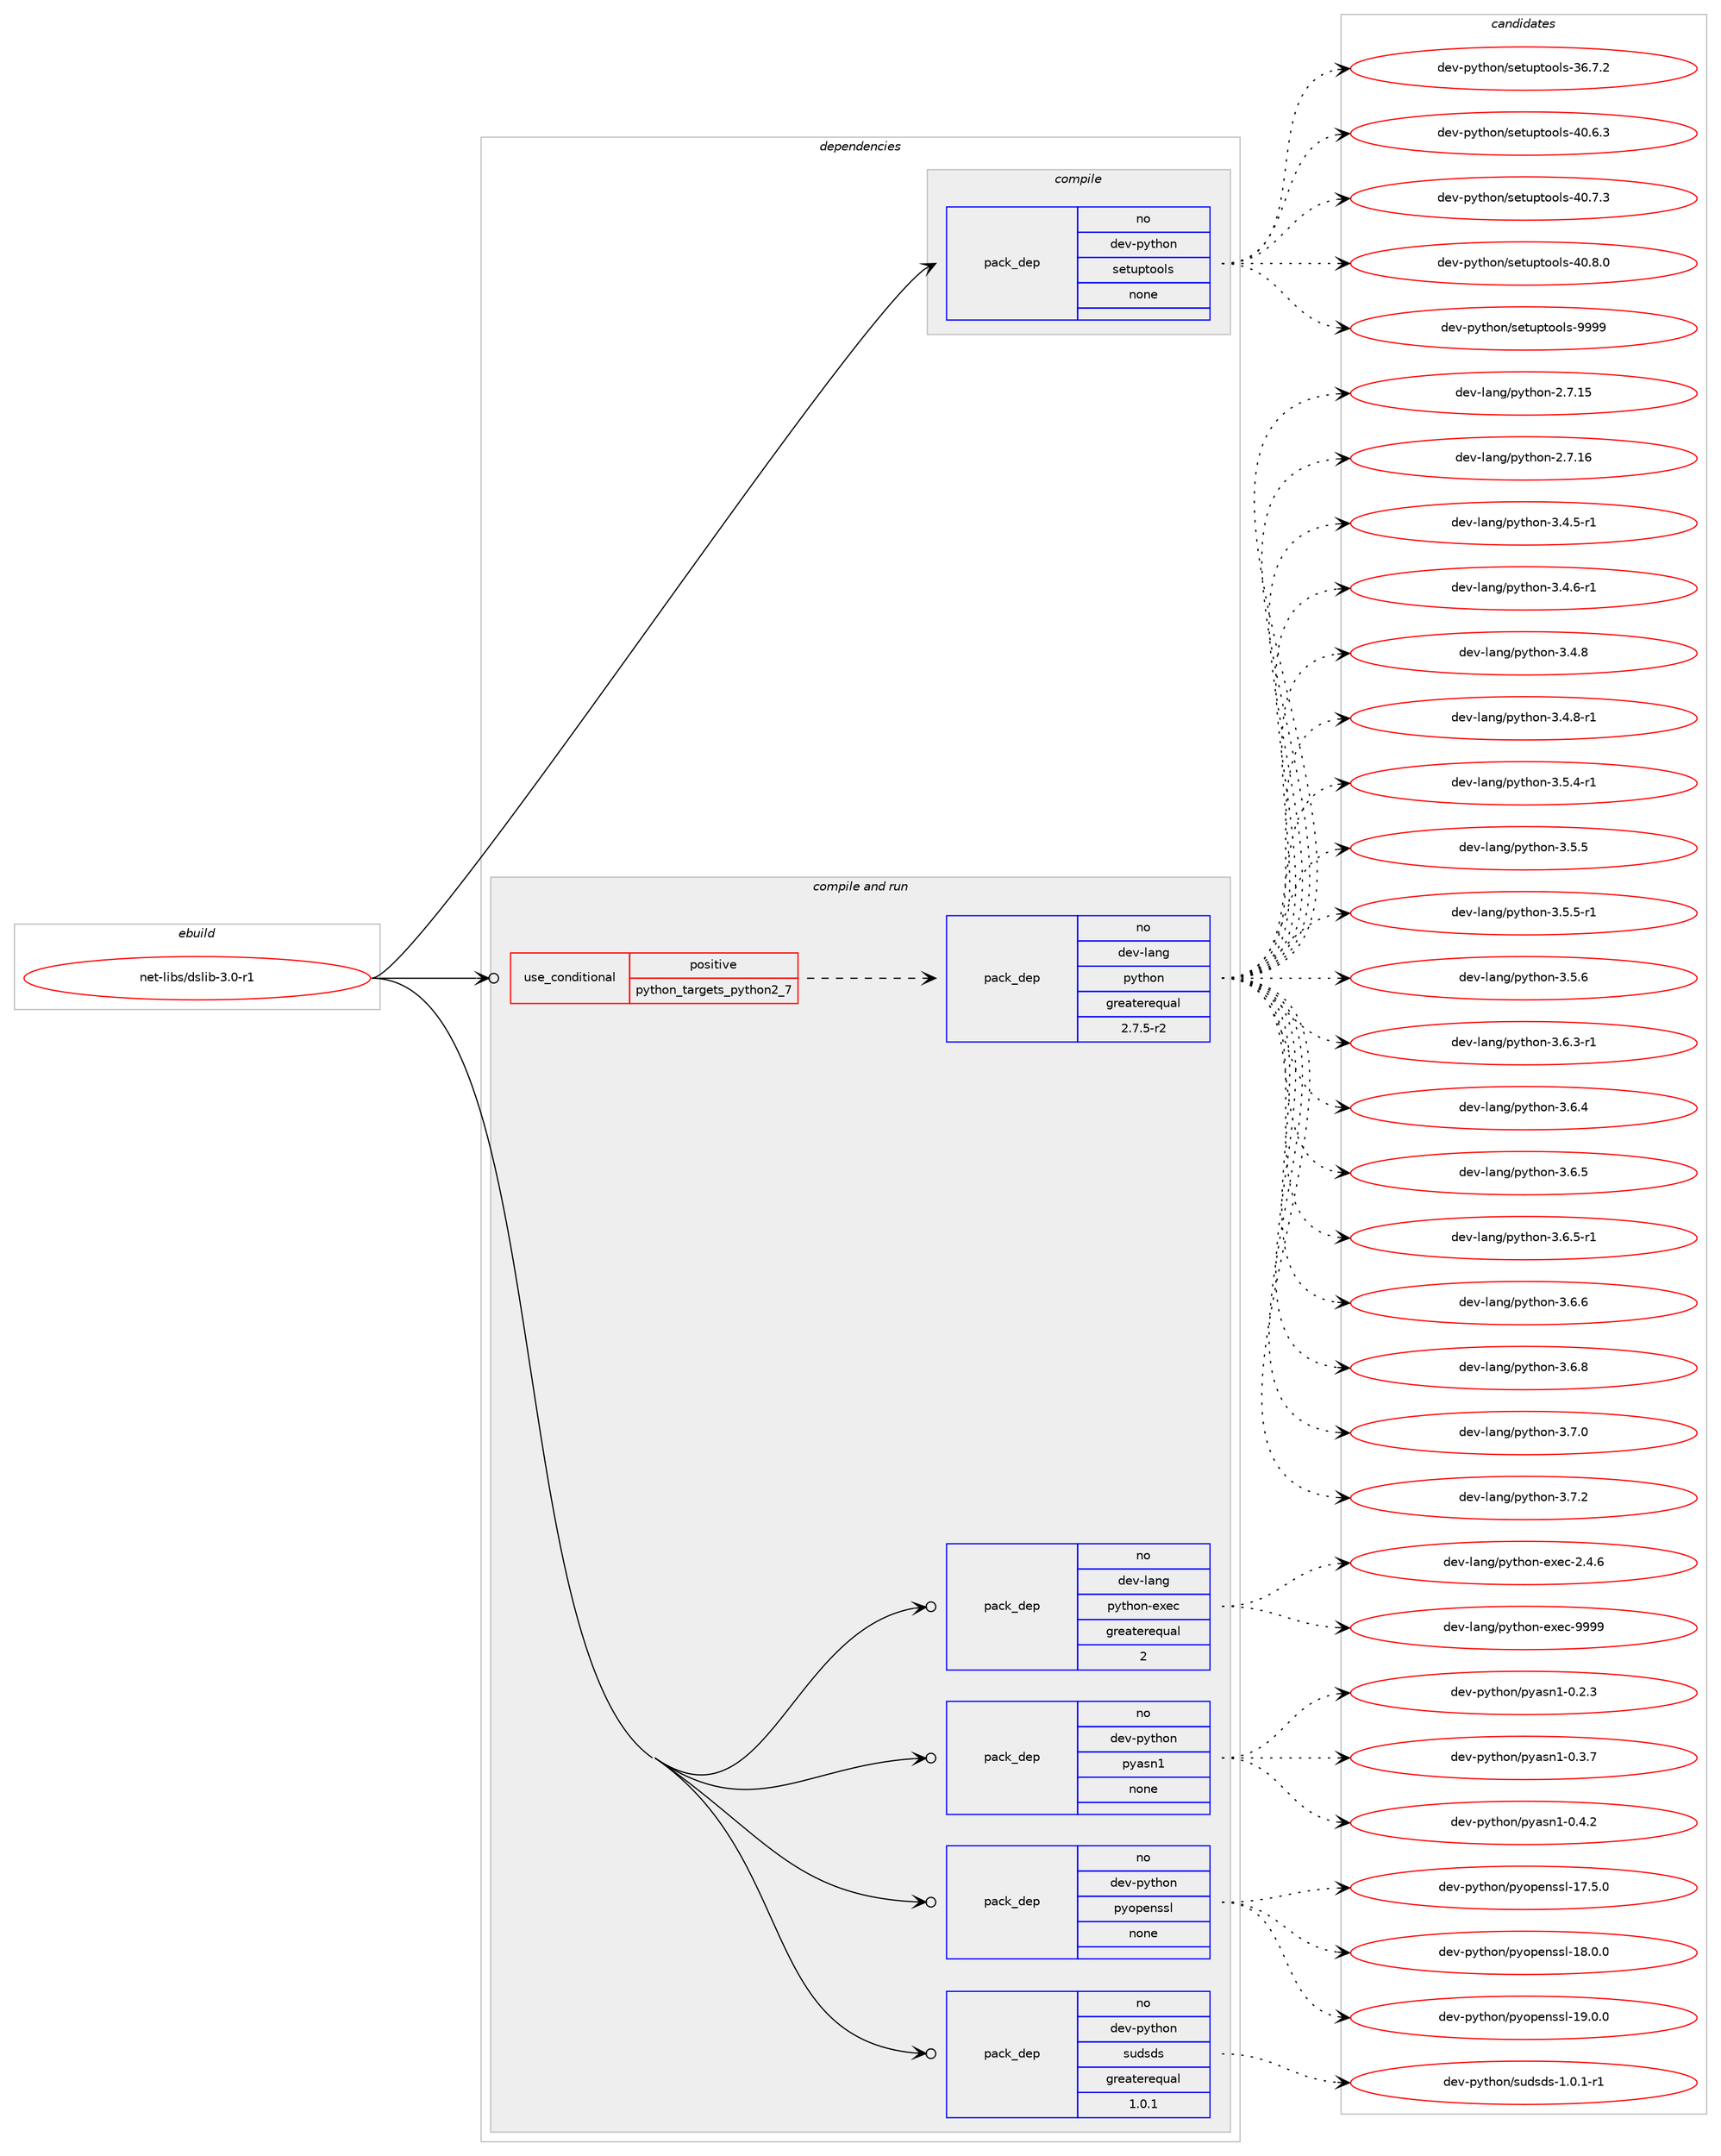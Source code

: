 digraph prolog {

# *************
# Graph options
# *************

newrank=true;
concentrate=true;
compound=true;
graph [rankdir=LR,fontname=Helvetica,fontsize=10,ranksep=1.5];#, ranksep=2.5, nodesep=0.2];
edge  [arrowhead=vee];
node  [fontname=Helvetica,fontsize=10];

# **********
# The ebuild
# **********

subgraph cluster_leftcol {
color=gray;
rank=same;
label=<<i>ebuild</i>>;
id [label="net-libs/dslib-3.0-r1", color=red, width=4, href="../net-libs/dslib-3.0-r1.svg"];
}

# ****************
# The dependencies
# ****************

subgraph cluster_midcol {
color=gray;
label=<<i>dependencies</i>>;
subgraph cluster_compile {
fillcolor="#eeeeee";
style=filled;
label=<<i>compile</i>>;
subgraph pack1185495 {
dependency1658285 [label=<<TABLE BORDER="0" CELLBORDER="1" CELLSPACING="0" CELLPADDING="4" WIDTH="220"><TR><TD ROWSPAN="6" CELLPADDING="30">pack_dep</TD></TR><TR><TD WIDTH="110">no</TD></TR><TR><TD>dev-python</TD></TR><TR><TD>setuptools</TD></TR><TR><TD>none</TD></TR><TR><TD></TD></TR></TABLE>>, shape=none, color=blue];
}
id:e -> dependency1658285:w [weight=20,style="solid",arrowhead="vee"];
}
subgraph cluster_compileandrun {
fillcolor="#eeeeee";
style=filled;
label=<<i>compile and run</i>>;
subgraph cond445916 {
dependency1658286 [label=<<TABLE BORDER="0" CELLBORDER="1" CELLSPACING="0" CELLPADDING="4"><TR><TD ROWSPAN="3" CELLPADDING="10">use_conditional</TD></TR><TR><TD>positive</TD></TR><TR><TD>python_targets_python2_7</TD></TR></TABLE>>, shape=none, color=red];
subgraph pack1185496 {
dependency1658287 [label=<<TABLE BORDER="0" CELLBORDER="1" CELLSPACING="0" CELLPADDING="4" WIDTH="220"><TR><TD ROWSPAN="6" CELLPADDING="30">pack_dep</TD></TR><TR><TD WIDTH="110">no</TD></TR><TR><TD>dev-lang</TD></TR><TR><TD>python</TD></TR><TR><TD>greaterequal</TD></TR><TR><TD>2.7.5-r2</TD></TR></TABLE>>, shape=none, color=blue];
}
dependency1658286:e -> dependency1658287:w [weight=20,style="dashed",arrowhead="vee"];
}
id:e -> dependency1658286:w [weight=20,style="solid",arrowhead="odotvee"];
subgraph pack1185497 {
dependency1658288 [label=<<TABLE BORDER="0" CELLBORDER="1" CELLSPACING="0" CELLPADDING="4" WIDTH="220"><TR><TD ROWSPAN="6" CELLPADDING="30">pack_dep</TD></TR><TR><TD WIDTH="110">no</TD></TR><TR><TD>dev-lang</TD></TR><TR><TD>python-exec</TD></TR><TR><TD>greaterequal</TD></TR><TR><TD>2</TD></TR></TABLE>>, shape=none, color=blue];
}
id:e -> dependency1658288:w [weight=20,style="solid",arrowhead="odotvee"];
subgraph pack1185498 {
dependency1658289 [label=<<TABLE BORDER="0" CELLBORDER="1" CELLSPACING="0" CELLPADDING="4" WIDTH="220"><TR><TD ROWSPAN="6" CELLPADDING="30">pack_dep</TD></TR><TR><TD WIDTH="110">no</TD></TR><TR><TD>dev-python</TD></TR><TR><TD>pyasn1</TD></TR><TR><TD>none</TD></TR><TR><TD></TD></TR></TABLE>>, shape=none, color=blue];
}
id:e -> dependency1658289:w [weight=20,style="solid",arrowhead="odotvee"];
subgraph pack1185499 {
dependency1658290 [label=<<TABLE BORDER="0" CELLBORDER="1" CELLSPACING="0" CELLPADDING="4" WIDTH="220"><TR><TD ROWSPAN="6" CELLPADDING="30">pack_dep</TD></TR><TR><TD WIDTH="110">no</TD></TR><TR><TD>dev-python</TD></TR><TR><TD>pyopenssl</TD></TR><TR><TD>none</TD></TR><TR><TD></TD></TR></TABLE>>, shape=none, color=blue];
}
id:e -> dependency1658290:w [weight=20,style="solid",arrowhead="odotvee"];
subgraph pack1185500 {
dependency1658291 [label=<<TABLE BORDER="0" CELLBORDER="1" CELLSPACING="0" CELLPADDING="4" WIDTH="220"><TR><TD ROWSPAN="6" CELLPADDING="30">pack_dep</TD></TR><TR><TD WIDTH="110">no</TD></TR><TR><TD>dev-python</TD></TR><TR><TD>sudsds</TD></TR><TR><TD>greaterequal</TD></TR><TR><TD>1.0.1</TD></TR></TABLE>>, shape=none, color=blue];
}
id:e -> dependency1658291:w [weight=20,style="solid",arrowhead="odotvee"];
}
subgraph cluster_run {
fillcolor="#eeeeee";
style=filled;
label=<<i>run</i>>;
}
}

# **************
# The candidates
# **************

subgraph cluster_choices {
rank=same;
color=gray;
label=<<i>candidates</i>>;

subgraph choice1185495 {
color=black;
nodesep=1;
choice100101118451121211161041111104711510111611711211611111110811545515446554650 [label="dev-python/setuptools-36.7.2", color=red, width=4,href="../dev-python/setuptools-36.7.2.svg"];
choice100101118451121211161041111104711510111611711211611111110811545524846544651 [label="dev-python/setuptools-40.6.3", color=red, width=4,href="../dev-python/setuptools-40.6.3.svg"];
choice100101118451121211161041111104711510111611711211611111110811545524846554651 [label="dev-python/setuptools-40.7.3", color=red, width=4,href="../dev-python/setuptools-40.7.3.svg"];
choice100101118451121211161041111104711510111611711211611111110811545524846564648 [label="dev-python/setuptools-40.8.0", color=red, width=4,href="../dev-python/setuptools-40.8.0.svg"];
choice10010111845112121116104111110471151011161171121161111111081154557575757 [label="dev-python/setuptools-9999", color=red, width=4,href="../dev-python/setuptools-9999.svg"];
dependency1658285:e -> choice100101118451121211161041111104711510111611711211611111110811545515446554650:w [style=dotted,weight="100"];
dependency1658285:e -> choice100101118451121211161041111104711510111611711211611111110811545524846544651:w [style=dotted,weight="100"];
dependency1658285:e -> choice100101118451121211161041111104711510111611711211611111110811545524846554651:w [style=dotted,weight="100"];
dependency1658285:e -> choice100101118451121211161041111104711510111611711211611111110811545524846564648:w [style=dotted,weight="100"];
dependency1658285:e -> choice10010111845112121116104111110471151011161171121161111111081154557575757:w [style=dotted,weight="100"];
}
subgraph choice1185496 {
color=black;
nodesep=1;
choice10010111845108971101034711212111610411111045504655464953 [label="dev-lang/python-2.7.15", color=red, width=4,href="../dev-lang/python-2.7.15.svg"];
choice10010111845108971101034711212111610411111045504655464954 [label="dev-lang/python-2.7.16", color=red, width=4,href="../dev-lang/python-2.7.16.svg"];
choice1001011184510897110103471121211161041111104551465246534511449 [label="dev-lang/python-3.4.5-r1", color=red, width=4,href="../dev-lang/python-3.4.5-r1.svg"];
choice1001011184510897110103471121211161041111104551465246544511449 [label="dev-lang/python-3.4.6-r1", color=red, width=4,href="../dev-lang/python-3.4.6-r1.svg"];
choice100101118451089711010347112121116104111110455146524656 [label="dev-lang/python-3.4.8", color=red, width=4,href="../dev-lang/python-3.4.8.svg"];
choice1001011184510897110103471121211161041111104551465246564511449 [label="dev-lang/python-3.4.8-r1", color=red, width=4,href="../dev-lang/python-3.4.8-r1.svg"];
choice1001011184510897110103471121211161041111104551465346524511449 [label="dev-lang/python-3.5.4-r1", color=red, width=4,href="../dev-lang/python-3.5.4-r1.svg"];
choice100101118451089711010347112121116104111110455146534653 [label="dev-lang/python-3.5.5", color=red, width=4,href="../dev-lang/python-3.5.5.svg"];
choice1001011184510897110103471121211161041111104551465346534511449 [label="dev-lang/python-3.5.5-r1", color=red, width=4,href="../dev-lang/python-3.5.5-r1.svg"];
choice100101118451089711010347112121116104111110455146534654 [label="dev-lang/python-3.5.6", color=red, width=4,href="../dev-lang/python-3.5.6.svg"];
choice1001011184510897110103471121211161041111104551465446514511449 [label="dev-lang/python-3.6.3-r1", color=red, width=4,href="../dev-lang/python-3.6.3-r1.svg"];
choice100101118451089711010347112121116104111110455146544652 [label="dev-lang/python-3.6.4", color=red, width=4,href="../dev-lang/python-3.6.4.svg"];
choice100101118451089711010347112121116104111110455146544653 [label="dev-lang/python-3.6.5", color=red, width=4,href="../dev-lang/python-3.6.5.svg"];
choice1001011184510897110103471121211161041111104551465446534511449 [label="dev-lang/python-3.6.5-r1", color=red, width=4,href="../dev-lang/python-3.6.5-r1.svg"];
choice100101118451089711010347112121116104111110455146544654 [label="dev-lang/python-3.6.6", color=red, width=4,href="../dev-lang/python-3.6.6.svg"];
choice100101118451089711010347112121116104111110455146544656 [label="dev-lang/python-3.6.8", color=red, width=4,href="../dev-lang/python-3.6.8.svg"];
choice100101118451089711010347112121116104111110455146554648 [label="dev-lang/python-3.7.0", color=red, width=4,href="../dev-lang/python-3.7.0.svg"];
choice100101118451089711010347112121116104111110455146554650 [label="dev-lang/python-3.7.2", color=red, width=4,href="../dev-lang/python-3.7.2.svg"];
dependency1658287:e -> choice10010111845108971101034711212111610411111045504655464953:w [style=dotted,weight="100"];
dependency1658287:e -> choice10010111845108971101034711212111610411111045504655464954:w [style=dotted,weight="100"];
dependency1658287:e -> choice1001011184510897110103471121211161041111104551465246534511449:w [style=dotted,weight="100"];
dependency1658287:e -> choice1001011184510897110103471121211161041111104551465246544511449:w [style=dotted,weight="100"];
dependency1658287:e -> choice100101118451089711010347112121116104111110455146524656:w [style=dotted,weight="100"];
dependency1658287:e -> choice1001011184510897110103471121211161041111104551465246564511449:w [style=dotted,weight="100"];
dependency1658287:e -> choice1001011184510897110103471121211161041111104551465346524511449:w [style=dotted,weight="100"];
dependency1658287:e -> choice100101118451089711010347112121116104111110455146534653:w [style=dotted,weight="100"];
dependency1658287:e -> choice1001011184510897110103471121211161041111104551465346534511449:w [style=dotted,weight="100"];
dependency1658287:e -> choice100101118451089711010347112121116104111110455146534654:w [style=dotted,weight="100"];
dependency1658287:e -> choice1001011184510897110103471121211161041111104551465446514511449:w [style=dotted,weight="100"];
dependency1658287:e -> choice100101118451089711010347112121116104111110455146544652:w [style=dotted,weight="100"];
dependency1658287:e -> choice100101118451089711010347112121116104111110455146544653:w [style=dotted,weight="100"];
dependency1658287:e -> choice1001011184510897110103471121211161041111104551465446534511449:w [style=dotted,weight="100"];
dependency1658287:e -> choice100101118451089711010347112121116104111110455146544654:w [style=dotted,weight="100"];
dependency1658287:e -> choice100101118451089711010347112121116104111110455146544656:w [style=dotted,weight="100"];
dependency1658287:e -> choice100101118451089711010347112121116104111110455146554648:w [style=dotted,weight="100"];
dependency1658287:e -> choice100101118451089711010347112121116104111110455146554650:w [style=dotted,weight="100"];
}
subgraph choice1185497 {
color=black;
nodesep=1;
choice1001011184510897110103471121211161041111104510112010199455046524654 [label="dev-lang/python-exec-2.4.6", color=red, width=4,href="../dev-lang/python-exec-2.4.6.svg"];
choice10010111845108971101034711212111610411111045101120101994557575757 [label="dev-lang/python-exec-9999", color=red, width=4,href="../dev-lang/python-exec-9999.svg"];
dependency1658288:e -> choice1001011184510897110103471121211161041111104510112010199455046524654:w [style=dotted,weight="100"];
dependency1658288:e -> choice10010111845108971101034711212111610411111045101120101994557575757:w [style=dotted,weight="100"];
}
subgraph choice1185498 {
color=black;
nodesep=1;
choice10010111845112121116104111110471121219711511049454846504651 [label="dev-python/pyasn1-0.2.3", color=red, width=4,href="../dev-python/pyasn1-0.2.3.svg"];
choice10010111845112121116104111110471121219711511049454846514655 [label="dev-python/pyasn1-0.3.7", color=red, width=4,href="../dev-python/pyasn1-0.3.7.svg"];
choice10010111845112121116104111110471121219711511049454846524650 [label="dev-python/pyasn1-0.4.2", color=red, width=4,href="../dev-python/pyasn1-0.4.2.svg"];
dependency1658289:e -> choice10010111845112121116104111110471121219711511049454846504651:w [style=dotted,weight="100"];
dependency1658289:e -> choice10010111845112121116104111110471121219711511049454846514655:w [style=dotted,weight="100"];
dependency1658289:e -> choice10010111845112121116104111110471121219711511049454846524650:w [style=dotted,weight="100"];
}
subgraph choice1185499 {
color=black;
nodesep=1;
choice100101118451121211161041111104711212111111210111011511510845495546534648 [label="dev-python/pyopenssl-17.5.0", color=red, width=4,href="../dev-python/pyopenssl-17.5.0.svg"];
choice100101118451121211161041111104711212111111210111011511510845495646484648 [label="dev-python/pyopenssl-18.0.0", color=red, width=4,href="../dev-python/pyopenssl-18.0.0.svg"];
choice100101118451121211161041111104711212111111210111011511510845495746484648 [label="dev-python/pyopenssl-19.0.0", color=red, width=4,href="../dev-python/pyopenssl-19.0.0.svg"];
dependency1658290:e -> choice100101118451121211161041111104711212111111210111011511510845495546534648:w [style=dotted,weight="100"];
dependency1658290:e -> choice100101118451121211161041111104711212111111210111011511510845495646484648:w [style=dotted,weight="100"];
dependency1658290:e -> choice100101118451121211161041111104711212111111210111011511510845495746484648:w [style=dotted,weight="100"];
}
subgraph choice1185500 {
color=black;
nodesep=1;
choice10010111845112121116104111110471151171001151001154549464846494511449 [label="dev-python/sudsds-1.0.1-r1", color=red, width=4,href="../dev-python/sudsds-1.0.1-r1.svg"];
dependency1658291:e -> choice10010111845112121116104111110471151171001151001154549464846494511449:w [style=dotted,weight="100"];
}
}

}

